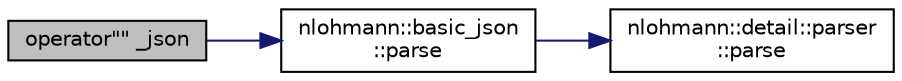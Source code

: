 digraph "operator&quot;&quot; _json"
{
 // INTERACTIVE_SVG=YES
  edge [fontname="Helvetica",fontsize="10",labelfontname="Helvetica",labelfontsize="10"];
  node [fontname="Helvetica",fontsize="10",shape=record];
  rankdir="LR";
  Node0 [label="operator\"\" _json",height=0.2,width=0.4,color="black", fillcolor="grey75", style="filled", fontcolor="black"];
  Node0 -> Node1 [color="midnightblue",fontsize="10",style="solid",fontname="Helvetica"];
  Node1 [label="nlohmann::basic_json\l::parse",height=0.2,width=0.4,color="black", fillcolor="white", style="filled",URL="$classnlohmann_1_1basic__json.html#aa9676414f2e36383c4b181fe856aa3c0",tooltip="deserialize from a compatible input "];
  Node1 -> Node2 [color="midnightblue",fontsize="10",style="solid",fontname="Helvetica"];
  Node2 [label="nlohmann::detail::parser\l::parse",height=0.2,width=0.4,color="black", fillcolor="white", style="filled",URL="$classnlohmann_1_1detail_1_1parser.html#a14338d8f3174601c0b2b7ef28752ab17",tooltip="public parser interface "];
}
